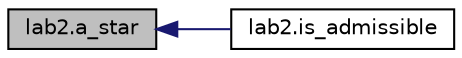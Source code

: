 digraph "lab2.a_star"
{
  edge [fontname="Helvetica",fontsize="10",labelfontname="Helvetica",labelfontsize="10"];
  node [fontname="Helvetica",fontsize="10",shape=record];
  rankdir="LR";
  Node1 [label="lab2.a_star",height=0.2,width=0.4,color="black", fillcolor="grey75", style="filled", fontcolor="black"];
  Node1 -> Node2 [dir="back",color="midnightblue",fontsize="10",style="solid",fontname="Helvetica"];
  Node2 [label="lab2.is_admissible",height=0.2,width=0.4,color="black", fillcolor="white", style="filled",URL="$namespacelab2.html#a2ed8d798792ec9dc5671acfe1bdf7a78",tooltip="It&#39;s useful to determine if a graph has a consistent and admissible heuristic. "];
}
